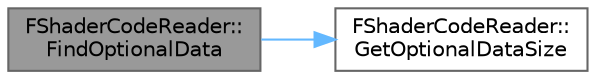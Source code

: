 digraph "FShaderCodeReader::FindOptionalData"
{
 // INTERACTIVE_SVG=YES
 // LATEX_PDF_SIZE
  bgcolor="transparent";
  edge [fontname=Helvetica,fontsize=10,labelfontname=Helvetica,labelfontsize=10];
  node [fontname=Helvetica,fontsize=10,shape=box,height=0.2,width=0.4];
  rankdir="LR";
  Node1 [id="Node000001",label="FShaderCodeReader::\lFindOptionalData",height=0.2,width=0.4,color="gray40", fillcolor="grey60", style="filled", fontcolor="black",tooltip=" "];
  Node1 -> Node2 [id="edge1_Node000001_Node000002",color="steelblue1",style="solid",tooltip=" "];
  Node2 [id="Node000002",label="FShaderCodeReader::\lGetOptionalDataSize",height=0.2,width=0.4,color="grey40", fillcolor="white", style="filled",URL="$dd/dec/classFShaderCodeReader.html#a549821ce2807cc83827689ed7bfb7756",tooltip=" "];
}

